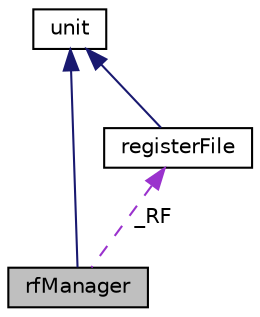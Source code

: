digraph G
{
  edge [fontname="Helvetica",fontsize="10",labelfontname="Helvetica",labelfontsize="10"];
  node [fontname="Helvetica",fontsize="10",shape=record];
  Node1 [label="rfManager",height=0.2,width=0.4,color="black", fillcolor="grey75", style="filled" fontcolor="black"];
  Node2 -> Node1 [dir=back,color="midnightblue",fontsize="10",style="solid",fontname="Helvetica"];
  Node2 [label="unit",height=0.2,width=0.4,color="black", fillcolor="white", style="filled",URL="$classunit.html"];
  Node3 -> Node1 [dir=back,color="darkorchid3",fontsize="10",style="dashed",label="_RF",fontname="Helvetica"];
  Node3 [label="registerFile",height=0.2,width=0.4,color="black", fillcolor="white", style="filled",URL="$classregisterFile.html"];
  Node2 -> Node3 [dir=back,color="midnightblue",fontsize="10",style="solid",fontname="Helvetica"];
}
